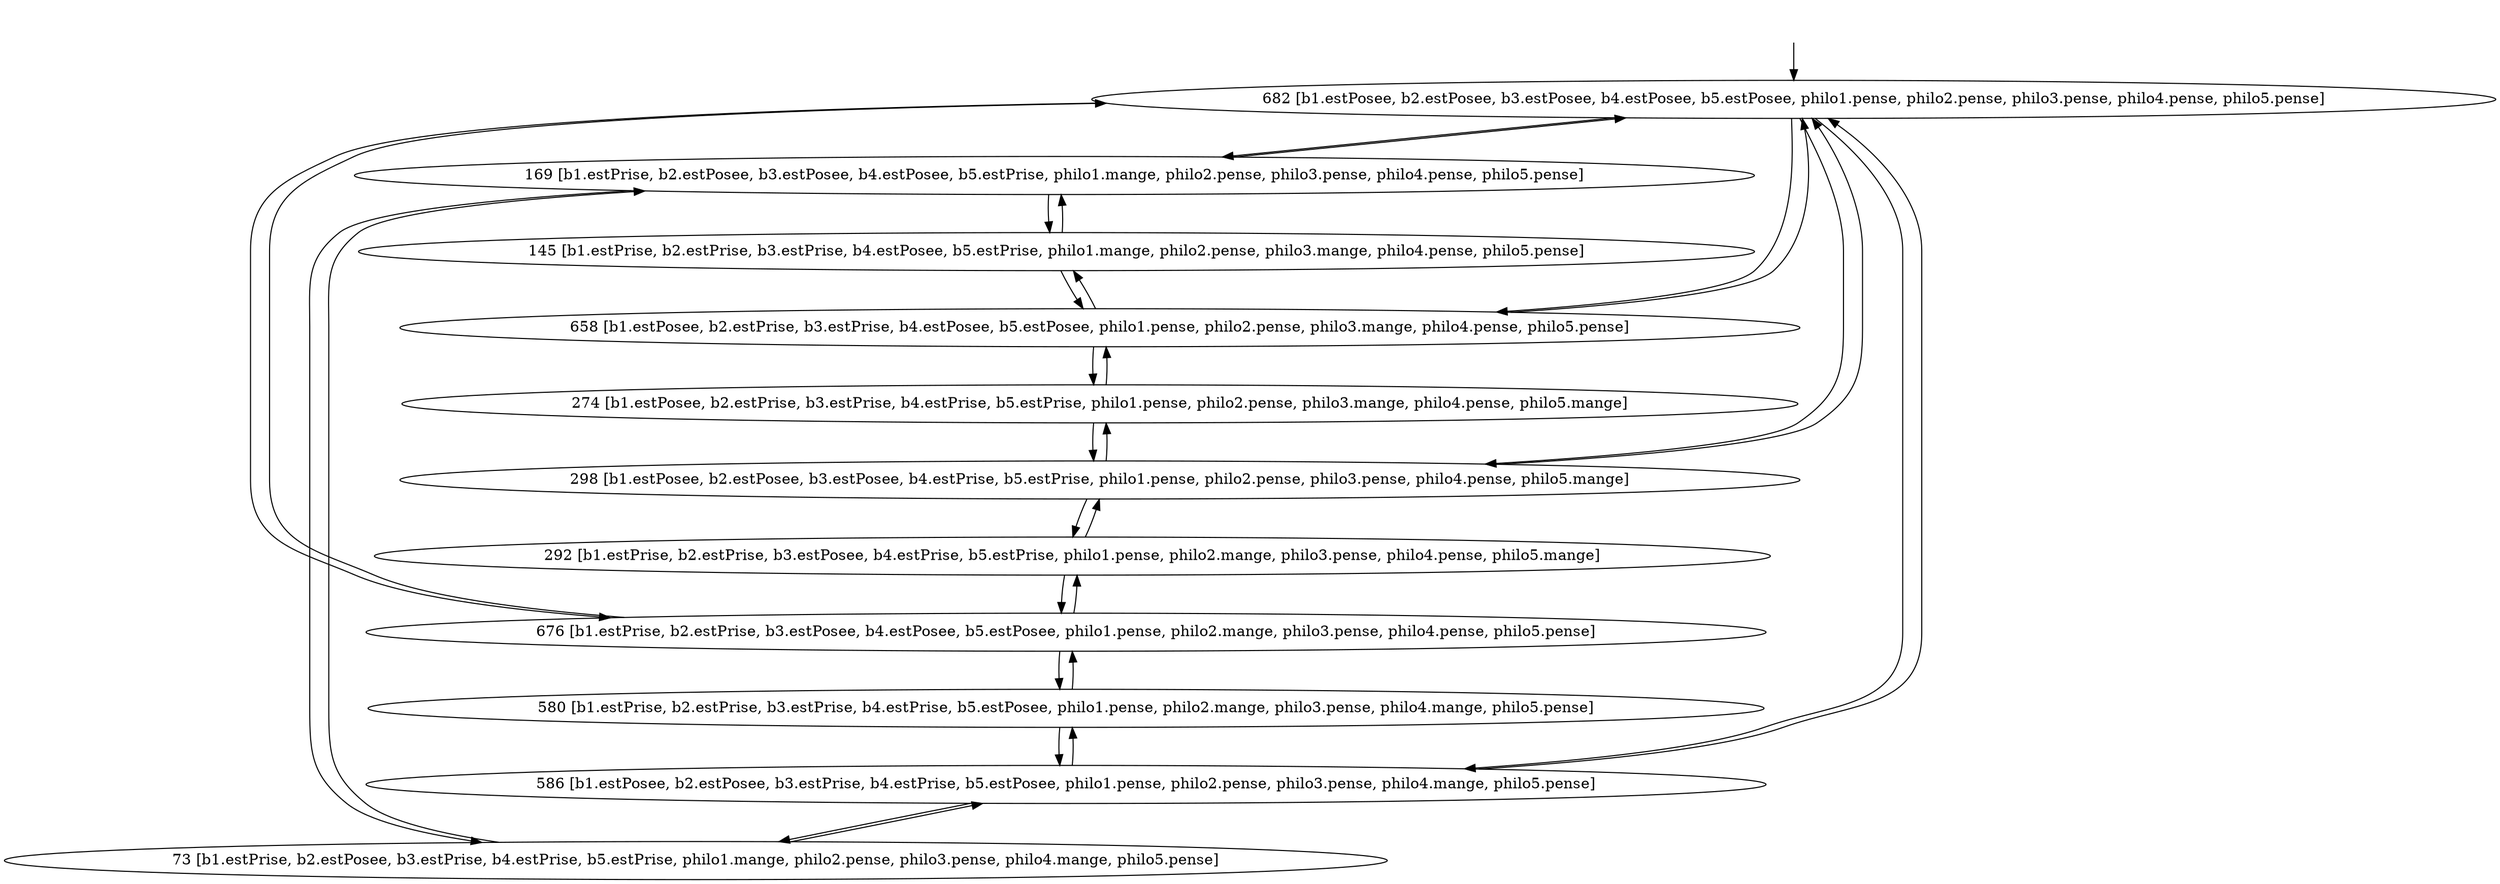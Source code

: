 digraph system {
_682[label="", shape=none ];
_682->682;
169 [label= "169 [b1.estPrise, b2.estPosee, b3.estPosee, b4.estPosee, b5.estPrise, philo1.mange, philo2.pense, philo3.pense, philo4.pense, philo5.pense]"];
73 [label= "73 [b1.estPrise, b2.estPosee, b3.estPrise, b4.estPrise, b5.estPrise, philo1.mange, philo2.pense, philo3.pense, philo4.mange, philo5.pense]"];
145 [label= "145 [b1.estPrise, b2.estPrise, b3.estPrise, b4.estPosee, b5.estPrise, philo1.mange, philo2.pense, philo3.mange, philo4.pense, philo5.pense]"];
682 [label= "682 [b1.estPosee, b2.estPosee, b3.estPosee, b4.estPosee, b5.estPosee, philo1.pense, philo2.pense, philo3.pense, philo4.pense, philo5.pense]"];
298 [label= "298 [b1.estPosee, b2.estPosee, b3.estPosee, b4.estPrise, b5.estPrise, philo1.pense, philo2.pense, philo3.pense, philo4.pense, philo5.mange]"];
586 [label= "586 [b1.estPosee, b2.estPosee, b3.estPrise, b4.estPrise, b5.estPosee, philo1.pense, philo2.pense, philo3.pense, philo4.mange, philo5.pense]"];
658 [label= "658 [b1.estPosee, b2.estPrise, b3.estPrise, b4.estPosee, b5.estPosee, philo1.pense, philo2.pense, philo3.mange, philo4.pense, philo5.pense]"];
274 [label= "274 [b1.estPosee, b2.estPrise, b3.estPrise, b4.estPrise, b5.estPrise, philo1.pense, philo2.pense, philo3.mange, philo4.pense, philo5.mange]"];
676 [label= "676 [b1.estPrise, b2.estPrise, b3.estPosee, b4.estPosee, b5.estPosee, philo1.pense, philo2.mange, philo3.pense, philo4.pense, philo5.pense]"];
292 [label= "292 [b1.estPrise, b2.estPrise, b3.estPosee, b4.estPrise, b5.estPrise, philo1.pense, philo2.mange, philo3.pense, philo4.pense, philo5.mange]"];
580 [label= "580 [b1.estPrise, b2.estPrise, b3.estPrise, b4.estPrise, b5.estPosee, philo1.pense, philo2.mange, philo3.pense, philo4.mange, philo5.pense]"];
169->73 [label= ""];
73->169 [label= ""];
169->145 [label= ""];
145->169 [label= ""];
169->682 [label= ""];
73->586 [label= ""];
145->658 [label= ""];
682->169 [label= ""];
586->73 [label= ""];
658->145 [label= ""];
682->298 [label= ""];
298->682 [label= ""];
682->586 [label= ""];
586->682 [label= ""];
682->658 [label= ""];
298->274 [label= ""];
658->682 [label= ""];
274->298 [label= ""];
658->274 [label= ""];
274->658 [label= ""];
682->676 [label= ""];
298->292 [label= ""];
586->580 [label= ""];
676->682 [label= ""];
292->298 [label= ""];
580->586 [label= ""];
676->292 [label= ""];
292->676 [label= ""];
676->580 [label= ""];
580->676 [label= ""];
}
